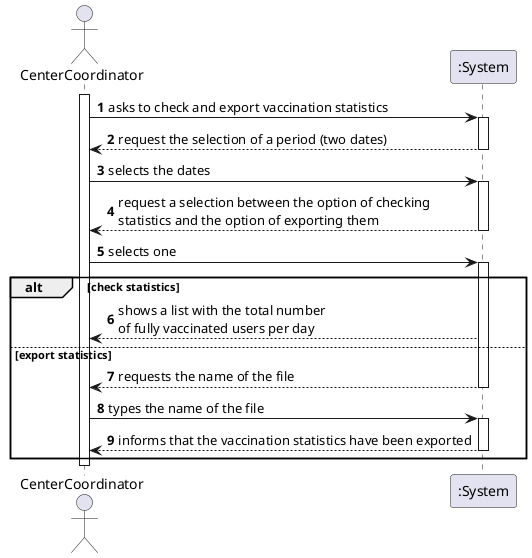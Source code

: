 @startuml

autonumber
actor "CenterCoordinator" as CC

activate CC
CC -> ":System" : asks to check and export vaccination statistics

activate ":System"
":System" --> CC : request the selection of a period (two dates)
deactivate ":System"
CC -> ":System" : selects the dates

activate ":System"
":System" --> CC : request a selection between the option of checking \nstatistics and the option of exporting them
deactivate ":System"

CC -> ":System" : selects one
activate ":System"
alt check statistics

 ":System" --> CC : shows a list with the total number \nof fully vaccinated users per day

else export statistics

 ":System" --> CC : requests the name of the file
deactivate ":System"
CC-> ":System" : types the name of the file
activate ":System"

 ":System" --> CC : informs that the vaccination statistics have been exported

deactivate ":System"
end

deactivate CC

@enduml